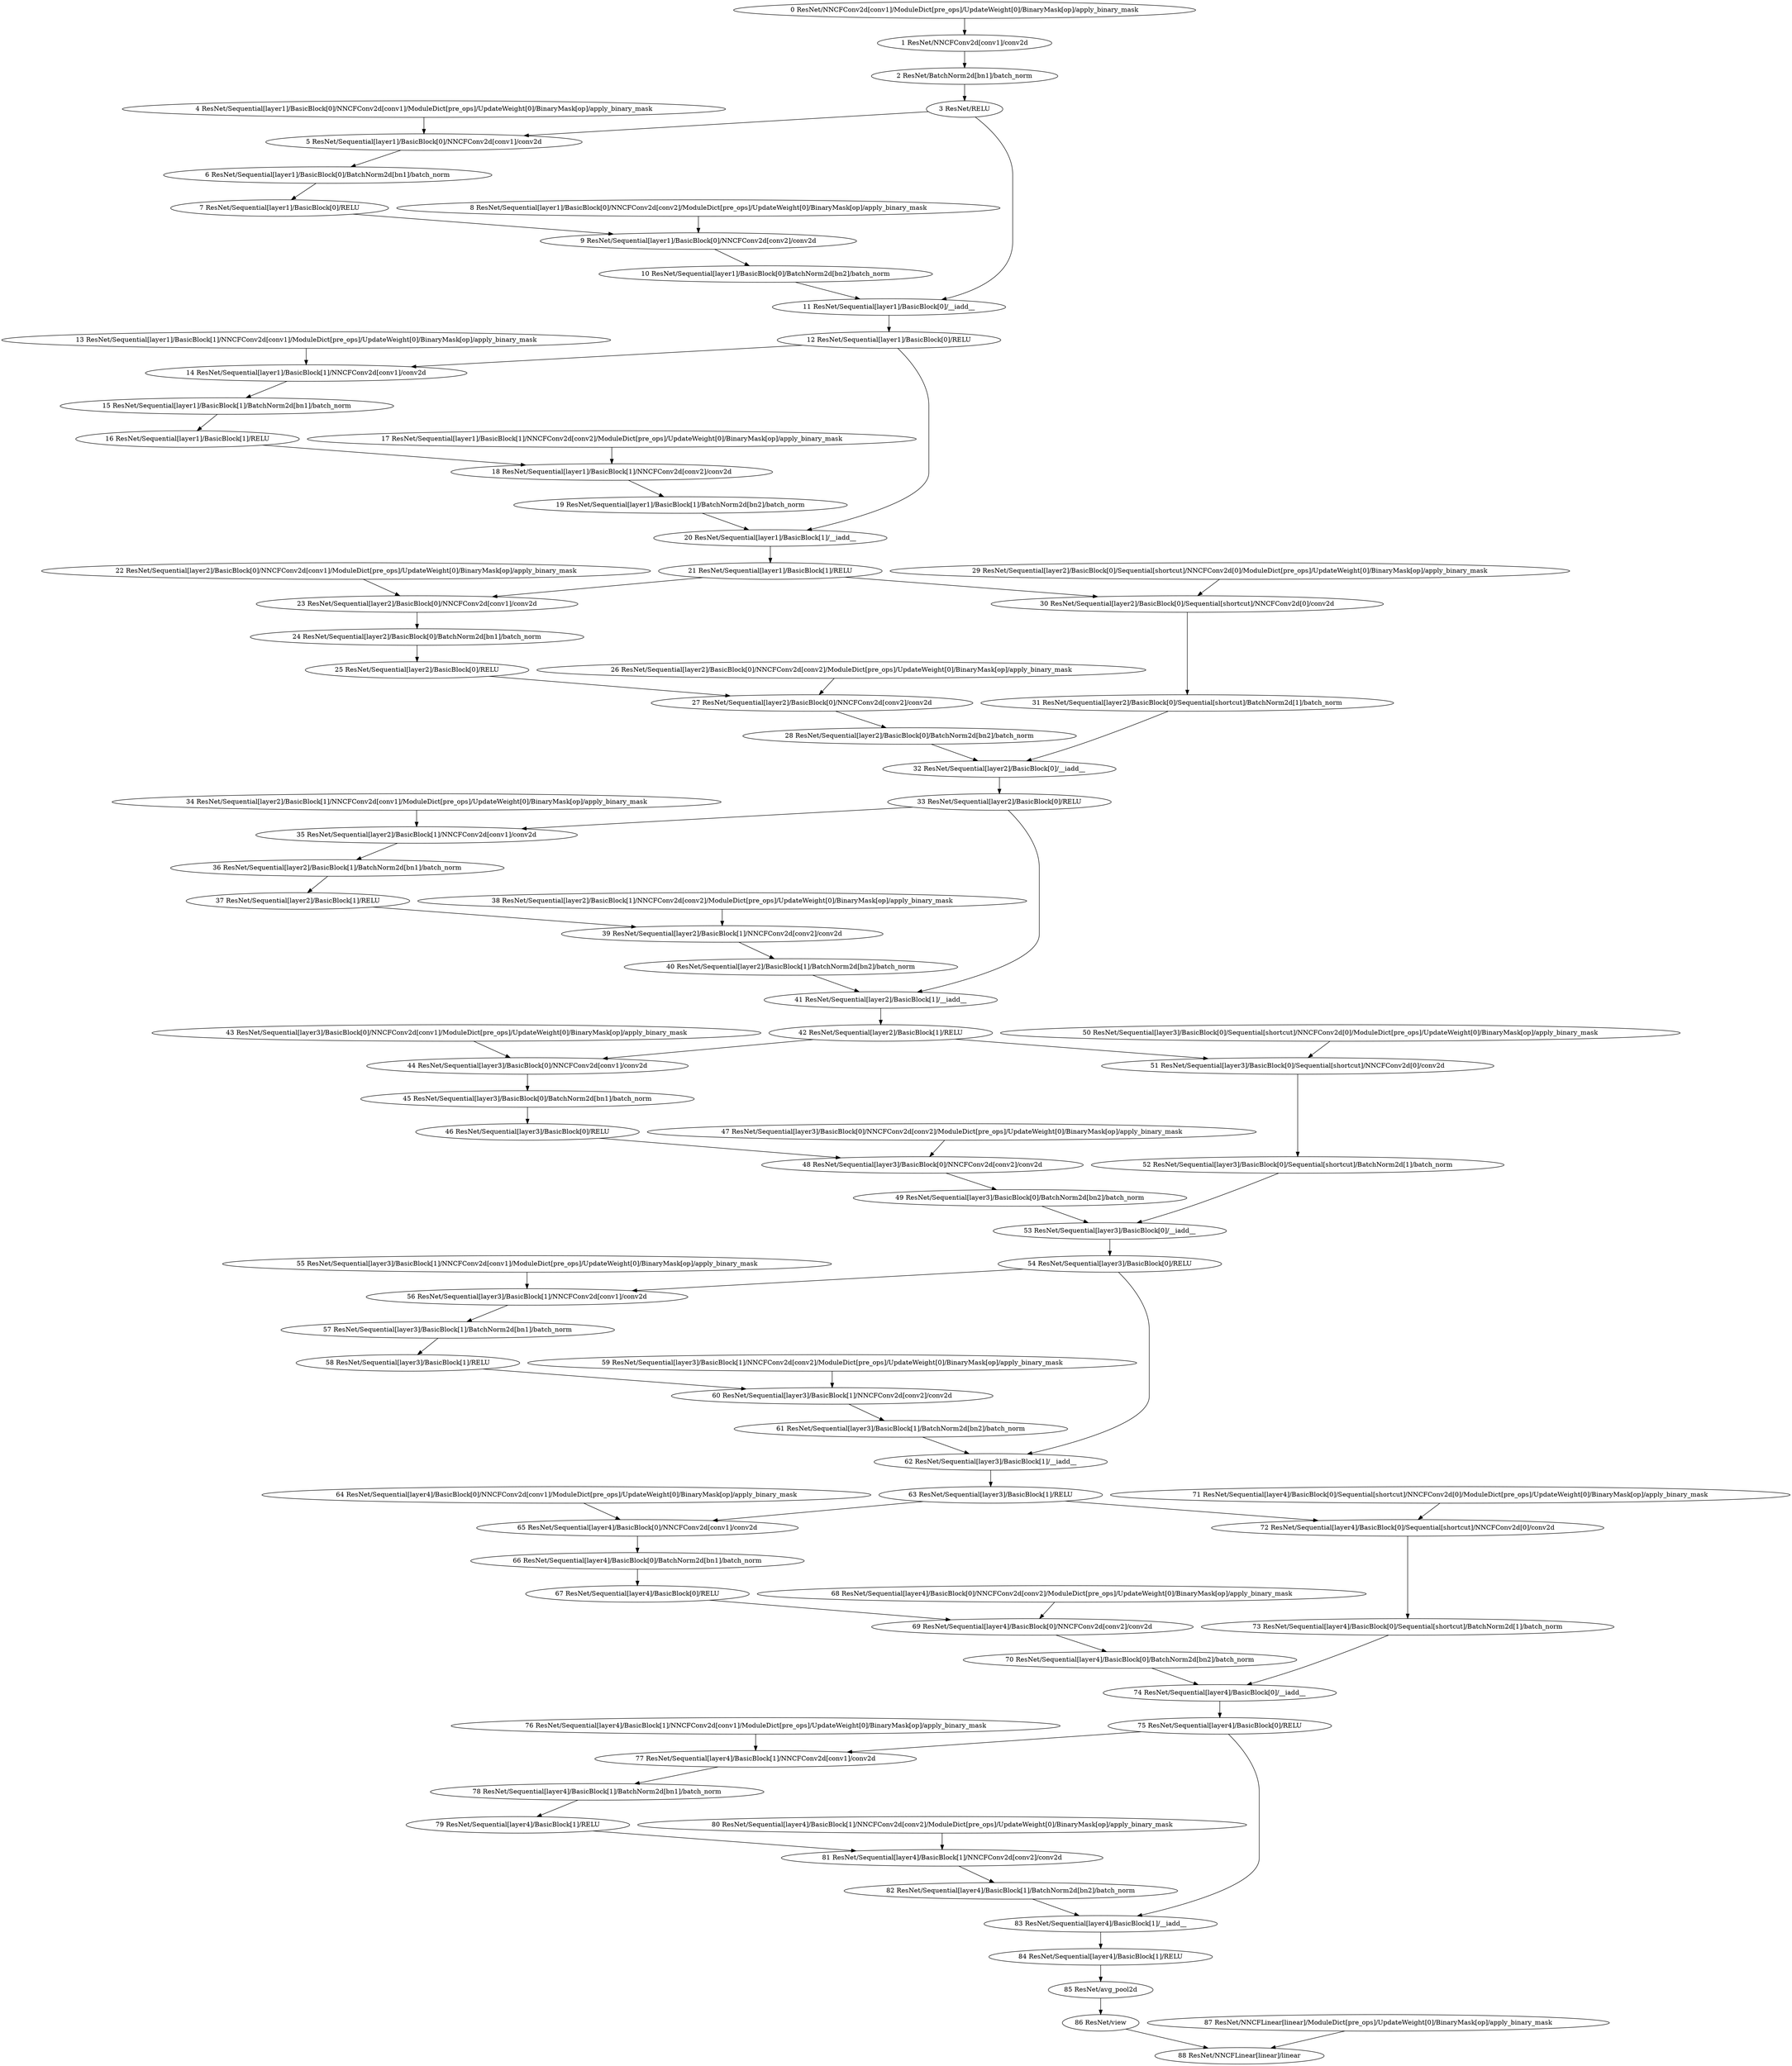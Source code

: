 strict digraph  {
"0 ResNet/NNCFConv2d[conv1]/ModuleDict[pre_ops]/UpdateWeight[0]/BinaryMask[op]/apply_binary_mask" [id=0, scope="ResNet/NNCFConv2d[conv1]/ModuleDict[pre_ops]/UpdateWeight[0]/BinaryMask[op]", type=apply_binary_mask];
"1 ResNet/NNCFConv2d[conv1]/conv2d" [id=1, scope="ResNet/NNCFConv2d[conv1]", type=conv2d];
"2 ResNet/BatchNorm2d[bn1]/batch_norm" [id=2, scope="ResNet/BatchNorm2d[bn1]", type=batch_norm];
"3 ResNet/RELU" [id=3, scope=ResNet, type=RELU];
"4 ResNet/Sequential[layer1]/BasicBlock[0]/NNCFConv2d[conv1]/ModuleDict[pre_ops]/UpdateWeight[0]/BinaryMask[op]/apply_binary_mask" [id=4, scope="ResNet/Sequential[layer1]/BasicBlock[0]/NNCFConv2d[conv1]/ModuleDict[pre_ops]/UpdateWeight[0]/BinaryMask[op]", type=apply_binary_mask];
"5 ResNet/Sequential[layer1]/BasicBlock[0]/NNCFConv2d[conv1]/conv2d" [id=5, scope="ResNet/Sequential[layer1]/BasicBlock[0]/NNCFConv2d[conv1]", type=conv2d];
"6 ResNet/Sequential[layer1]/BasicBlock[0]/BatchNorm2d[bn1]/batch_norm" [id=6, scope="ResNet/Sequential[layer1]/BasicBlock[0]/BatchNorm2d[bn1]", type=batch_norm];
"7 ResNet/Sequential[layer1]/BasicBlock[0]/RELU" [id=7, scope="ResNet/Sequential[layer1]/BasicBlock[0]", type=RELU];
"8 ResNet/Sequential[layer1]/BasicBlock[0]/NNCFConv2d[conv2]/ModuleDict[pre_ops]/UpdateWeight[0]/BinaryMask[op]/apply_binary_mask" [id=8, scope="ResNet/Sequential[layer1]/BasicBlock[0]/NNCFConv2d[conv2]/ModuleDict[pre_ops]/UpdateWeight[0]/BinaryMask[op]", type=apply_binary_mask];
"9 ResNet/Sequential[layer1]/BasicBlock[0]/NNCFConv2d[conv2]/conv2d" [id=9, scope="ResNet/Sequential[layer1]/BasicBlock[0]/NNCFConv2d[conv2]", type=conv2d];
"10 ResNet/Sequential[layer1]/BasicBlock[0]/BatchNorm2d[bn2]/batch_norm" [id=10, scope="ResNet/Sequential[layer1]/BasicBlock[0]/BatchNorm2d[bn2]", type=batch_norm];
"11 ResNet/Sequential[layer1]/BasicBlock[0]/__iadd__" [id=11, scope="ResNet/Sequential[layer1]/BasicBlock[0]", type=__iadd__];
"12 ResNet/Sequential[layer1]/BasicBlock[0]/RELU" [id=12, scope="ResNet/Sequential[layer1]/BasicBlock[0]", type=RELU];
"13 ResNet/Sequential[layer1]/BasicBlock[1]/NNCFConv2d[conv1]/ModuleDict[pre_ops]/UpdateWeight[0]/BinaryMask[op]/apply_binary_mask" [id=13, scope="ResNet/Sequential[layer1]/BasicBlock[1]/NNCFConv2d[conv1]/ModuleDict[pre_ops]/UpdateWeight[0]/BinaryMask[op]", type=apply_binary_mask];
"14 ResNet/Sequential[layer1]/BasicBlock[1]/NNCFConv2d[conv1]/conv2d" [id=14, scope="ResNet/Sequential[layer1]/BasicBlock[1]/NNCFConv2d[conv1]", type=conv2d];
"15 ResNet/Sequential[layer1]/BasicBlock[1]/BatchNorm2d[bn1]/batch_norm" [id=15, scope="ResNet/Sequential[layer1]/BasicBlock[1]/BatchNorm2d[bn1]", type=batch_norm];
"16 ResNet/Sequential[layer1]/BasicBlock[1]/RELU" [id=16, scope="ResNet/Sequential[layer1]/BasicBlock[1]", type=RELU];
"17 ResNet/Sequential[layer1]/BasicBlock[1]/NNCFConv2d[conv2]/ModuleDict[pre_ops]/UpdateWeight[0]/BinaryMask[op]/apply_binary_mask" [id=17, scope="ResNet/Sequential[layer1]/BasicBlock[1]/NNCFConv2d[conv2]/ModuleDict[pre_ops]/UpdateWeight[0]/BinaryMask[op]", type=apply_binary_mask];
"18 ResNet/Sequential[layer1]/BasicBlock[1]/NNCFConv2d[conv2]/conv2d" [id=18, scope="ResNet/Sequential[layer1]/BasicBlock[1]/NNCFConv2d[conv2]", type=conv2d];
"19 ResNet/Sequential[layer1]/BasicBlock[1]/BatchNorm2d[bn2]/batch_norm" [id=19, scope="ResNet/Sequential[layer1]/BasicBlock[1]/BatchNorm2d[bn2]", type=batch_norm];
"20 ResNet/Sequential[layer1]/BasicBlock[1]/__iadd__" [id=20, scope="ResNet/Sequential[layer1]/BasicBlock[1]", type=__iadd__];
"21 ResNet/Sequential[layer1]/BasicBlock[1]/RELU" [id=21, scope="ResNet/Sequential[layer1]/BasicBlock[1]", type=RELU];
"22 ResNet/Sequential[layer2]/BasicBlock[0]/NNCFConv2d[conv1]/ModuleDict[pre_ops]/UpdateWeight[0]/BinaryMask[op]/apply_binary_mask" [id=22, scope="ResNet/Sequential[layer2]/BasicBlock[0]/NNCFConv2d[conv1]/ModuleDict[pre_ops]/UpdateWeight[0]/BinaryMask[op]", type=apply_binary_mask];
"23 ResNet/Sequential[layer2]/BasicBlock[0]/NNCFConv2d[conv1]/conv2d" [id=23, scope="ResNet/Sequential[layer2]/BasicBlock[0]/NNCFConv2d[conv1]", type=conv2d];
"24 ResNet/Sequential[layer2]/BasicBlock[0]/BatchNorm2d[bn1]/batch_norm" [id=24, scope="ResNet/Sequential[layer2]/BasicBlock[0]/BatchNorm2d[bn1]", type=batch_norm];
"25 ResNet/Sequential[layer2]/BasicBlock[0]/RELU" [id=25, scope="ResNet/Sequential[layer2]/BasicBlock[0]", type=RELU];
"26 ResNet/Sequential[layer2]/BasicBlock[0]/NNCFConv2d[conv2]/ModuleDict[pre_ops]/UpdateWeight[0]/BinaryMask[op]/apply_binary_mask" [id=26, scope="ResNet/Sequential[layer2]/BasicBlock[0]/NNCFConv2d[conv2]/ModuleDict[pre_ops]/UpdateWeight[0]/BinaryMask[op]", type=apply_binary_mask];
"27 ResNet/Sequential[layer2]/BasicBlock[0]/NNCFConv2d[conv2]/conv2d" [id=27, scope="ResNet/Sequential[layer2]/BasicBlock[0]/NNCFConv2d[conv2]", type=conv2d];
"28 ResNet/Sequential[layer2]/BasicBlock[0]/BatchNorm2d[bn2]/batch_norm" [id=28, scope="ResNet/Sequential[layer2]/BasicBlock[0]/BatchNorm2d[bn2]", type=batch_norm];
"29 ResNet/Sequential[layer2]/BasicBlock[0]/Sequential[shortcut]/NNCFConv2d[0]/ModuleDict[pre_ops]/UpdateWeight[0]/BinaryMask[op]/apply_binary_mask" [id=29, scope="ResNet/Sequential[layer2]/BasicBlock[0]/Sequential[shortcut]/NNCFConv2d[0]/ModuleDict[pre_ops]/UpdateWeight[0]/BinaryMask[op]", type=apply_binary_mask];
"30 ResNet/Sequential[layer2]/BasicBlock[0]/Sequential[shortcut]/NNCFConv2d[0]/conv2d" [id=30, scope="ResNet/Sequential[layer2]/BasicBlock[0]/Sequential[shortcut]/NNCFConv2d[0]", type=conv2d];
"31 ResNet/Sequential[layer2]/BasicBlock[0]/Sequential[shortcut]/BatchNorm2d[1]/batch_norm" [id=31, scope="ResNet/Sequential[layer2]/BasicBlock[0]/Sequential[shortcut]/BatchNorm2d[1]", type=batch_norm];
"32 ResNet/Sequential[layer2]/BasicBlock[0]/__iadd__" [id=32, scope="ResNet/Sequential[layer2]/BasicBlock[0]", type=__iadd__];
"33 ResNet/Sequential[layer2]/BasicBlock[0]/RELU" [id=33, scope="ResNet/Sequential[layer2]/BasicBlock[0]", type=RELU];
"34 ResNet/Sequential[layer2]/BasicBlock[1]/NNCFConv2d[conv1]/ModuleDict[pre_ops]/UpdateWeight[0]/BinaryMask[op]/apply_binary_mask" [id=34, scope="ResNet/Sequential[layer2]/BasicBlock[1]/NNCFConv2d[conv1]/ModuleDict[pre_ops]/UpdateWeight[0]/BinaryMask[op]", type=apply_binary_mask];
"35 ResNet/Sequential[layer2]/BasicBlock[1]/NNCFConv2d[conv1]/conv2d" [id=35, scope="ResNet/Sequential[layer2]/BasicBlock[1]/NNCFConv2d[conv1]", type=conv2d];
"36 ResNet/Sequential[layer2]/BasicBlock[1]/BatchNorm2d[bn1]/batch_norm" [id=36, scope="ResNet/Sequential[layer2]/BasicBlock[1]/BatchNorm2d[bn1]", type=batch_norm];
"37 ResNet/Sequential[layer2]/BasicBlock[1]/RELU" [id=37, scope="ResNet/Sequential[layer2]/BasicBlock[1]", type=RELU];
"38 ResNet/Sequential[layer2]/BasicBlock[1]/NNCFConv2d[conv2]/ModuleDict[pre_ops]/UpdateWeight[0]/BinaryMask[op]/apply_binary_mask" [id=38, scope="ResNet/Sequential[layer2]/BasicBlock[1]/NNCFConv2d[conv2]/ModuleDict[pre_ops]/UpdateWeight[0]/BinaryMask[op]", type=apply_binary_mask];
"39 ResNet/Sequential[layer2]/BasicBlock[1]/NNCFConv2d[conv2]/conv2d" [id=39, scope="ResNet/Sequential[layer2]/BasicBlock[1]/NNCFConv2d[conv2]", type=conv2d];
"40 ResNet/Sequential[layer2]/BasicBlock[1]/BatchNorm2d[bn2]/batch_norm" [id=40, scope="ResNet/Sequential[layer2]/BasicBlock[1]/BatchNorm2d[bn2]", type=batch_norm];
"41 ResNet/Sequential[layer2]/BasicBlock[1]/__iadd__" [id=41, scope="ResNet/Sequential[layer2]/BasicBlock[1]", type=__iadd__];
"42 ResNet/Sequential[layer2]/BasicBlock[1]/RELU" [id=42, scope="ResNet/Sequential[layer2]/BasicBlock[1]", type=RELU];
"43 ResNet/Sequential[layer3]/BasicBlock[0]/NNCFConv2d[conv1]/ModuleDict[pre_ops]/UpdateWeight[0]/BinaryMask[op]/apply_binary_mask" [id=43, scope="ResNet/Sequential[layer3]/BasicBlock[0]/NNCFConv2d[conv1]/ModuleDict[pre_ops]/UpdateWeight[0]/BinaryMask[op]", type=apply_binary_mask];
"44 ResNet/Sequential[layer3]/BasicBlock[0]/NNCFConv2d[conv1]/conv2d" [id=44, scope="ResNet/Sequential[layer3]/BasicBlock[0]/NNCFConv2d[conv1]", type=conv2d];
"45 ResNet/Sequential[layer3]/BasicBlock[0]/BatchNorm2d[bn1]/batch_norm" [id=45, scope="ResNet/Sequential[layer3]/BasicBlock[0]/BatchNorm2d[bn1]", type=batch_norm];
"46 ResNet/Sequential[layer3]/BasicBlock[0]/RELU" [id=46, scope="ResNet/Sequential[layer3]/BasicBlock[0]", type=RELU];
"47 ResNet/Sequential[layer3]/BasicBlock[0]/NNCFConv2d[conv2]/ModuleDict[pre_ops]/UpdateWeight[0]/BinaryMask[op]/apply_binary_mask" [id=47, scope="ResNet/Sequential[layer3]/BasicBlock[0]/NNCFConv2d[conv2]/ModuleDict[pre_ops]/UpdateWeight[0]/BinaryMask[op]", type=apply_binary_mask];
"48 ResNet/Sequential[layer3]/BasicBlock[0]/NNCFConv2d[conv2]/conv2d" [id=48, scope="ResNet/Sequential[layer3]/BasicBlock[0]/NNCFConv2d[conv2]", type=conv2d];
"49 ResNet/Sequential[layer3]/BasicBlock[0]/BatchNorm2d[bn2]/batch_norm" [id=49, scope="ResNet/Sequential[layer3]/BasicBlock[0]/BatchNorm2d[bn2]", type=batch_norm];
"50 ResNet/Sequential[layer3]/BasicBlock[0]/Sequential[shortcut]/NNCFConv2d[0]/ModuleDict[pre_ops]/UpdateWeight[0]/BinaryMask[op]/apply_binary_mask" [id=50, scope="ResNet/Sequential[layer3]/BasicBlock[0]/Sequential[shortcut]/NNCFConv2d[0]/ModuleDict[pre_ops]/UpdateWeight[0]/BinaryMask[op]", type=apply_binary_mask];
"51 ResNet/Sequential[layer3]/BasicBlock[0]/Sequential[shortcut]/NNCFConv2d[0]/conv2d" [id=51, scope="ResNet/Sequential[layer3]/BasicBlock[0]/Sequential[shortcut]/NNCFConv2d[0]", type=conv2d];
"52 ResNet/Sequential[layer3]/BasicBlock[0]/Sequential[shortcut]/BatchNorm2d[1]/batch_norm" [id=52, scope="ResNet/Sequential[layer3]/BasicBlock[0]/Sequential[shortcut]/BatchNorm2d[1]", type=batch_norm];
"53 ResNet/Sequential[layer3]/BasicBlock[0]/__iadd__" [id=53, scope="ResNet/Sequential[layer3]/BasicBlock[0]", type=__iadd__];
"54 ResNet/Sequential[layer3]/BasicBlock[0]/RELU" [id=54, scope="ResNet/Sequential[layer3]/BasicBlock[0]", type=RELU];
"55 ResNet/Sequential[layer3]/BasicBlock[1]/NNCFConv2d[conv1]/ModuleDict[pre_ops]/UpdateWeight[0]/BinaryMask[op]/apply_binary_mask" [id=55, scope="ResNet/Sequential[layer3]/BasicBlock[1]/NNCFConv2d[conv1]/ModuleDict[pre_ops]/UpdateWeight[0]/BinaryMask[op]", type=apply_binary_mask];
"56 ResNet/Sequential[layer3]/BasicBlock[1]/NNCFConv2d[conv1]/conv2d" [id=56, scope="ResNet/Sequential[layer3]/BasicBlock[1]/NNCFConv2d[conv1]", type=conv2d];
"57 ResNet/Sequential[layer3]/BasicBlock[1]/BatchNorm2d[bn1]/batch_norm" [id=57, scope="ResNet/Sequential[layer3]/BasicBlock[1]/BatchNorm2d[bn1]", type=batch_norm];
"58 ResNet/Sequential[layer3]/BasicBlock[1]/RELU" [id=58, scope="ResNet/Sequential[layer3]/BasicBlock[1]", type=RELU];
"59 ResNet/Sequential[layer3]/BasicBlock[1]/NNCFConv2d[conv2]/ModuleDict[pre_ops]/UpdateWeight[0]/BinaryMask[op]/apply_binary_mask" [id=59, scope="ResNet/Sequential[layer3]/BasicBlock[1]/NNCFConv2d[conv2]/ModuleDict[pre_ops]/UpdateWeight[0]/BinaryMask[op]", type=apply_binary_mask];
"60 ResNet/Sequential[layer3]/BasicBlock[1]/NNCFConv2d[conv2]/conv2d" [id=60, scope="ResNet/Sequential[layer3]/BasicBlock[1]/NNCFConv2d[conv2]", type=conv2d];
"61 ResNet/Sequential[layer3]/BasicBlock[1]/BatchNorm2d[bn2]/batch_norm" [id=61, scope="ResNet/Sequential[layer3]/BasicBlock[1]/BatchNorm2d[bn2]", type=batch_norm];
"62 ResNet/Sequential[layer3]/BasicBlock[1]/__iadd__" [id=62, scope="ResNet/Sequential[layer3]/BasicBlock[1]", type=__iadd__];
"63 ResNet/Sequential[layer3]/BasicBlock[1]/RELU" [id=63, scope="ResNet/Sequential[layer3]/BasicBlock[1]", type=RELU];
"64 ResNet/Sequential[layer4]/BasicBlock[0]/NNCFConv2d[conv1]/ModuleDict[pre_ops]/UpdateWeight[0]/BinaryMask[op]/apply_binary_mask" [id=64, scope="ResNet/Sequential[layer4]/BasicBlock[0]/NNCFConv2d[conv1]/ModuleDict[pre_ops]/UpdateWeight[0]/BinaryMask[op]", type=apply_binary_mask];
"65 ResNet/Sequential[layer4]/BasicBlock[0]/NNCFConv2d[conv1]/conv2d" [id=65, scope="ResNet/Sequential[layer4]/BasicBlock[0]/NNCFConv2d[conv1]", type=conv2d];
"66 ResNet/Sequential[layer4]/BasicBlock[0]/BatchNorm2d[bn1]/batch_norm" [id=66, scope="ResNet/Sequential[layer4]/BasicBlock[0]/BatchNorm2d[bn1]", type=batch_norm];
"67 ResNet/Sequential[layer4]/BasicBlock[0]/RELU" [id=67, scope="ResNet/Sequential[layer4]/BasicBlock[0]", type=RELU];
"68 ResNet/Sequential[layer4]/BasicBlock[0]/NNCFConv2d[conv2]/ModuleDict[pre_ops]/UpdateWeight[0]/BinaryMask[op]/apply_binary_mask" [id=68, scope="ResNet/Sequential[layer4]/BasicBlock[0]/NNCFConv2d[conv2]/ModuleDict[pre_ops]/UpdateWeight[0]/BinaryMask[op]", type=apply_binary_mask];
"69 ResNet/Sequential[layer4]/BasicBlock[0]/NNCFConv2d[conv2]/conv2d" [id=69, scope="ResNet/Sequential[layer4]/BasicBlock[0]/NNCFConv2d[conv2]", type=conv2d];
"70 ResNet/Sequential[layer4]/BasicBlock[0]/BatchNorm2d[bn2]/batch_norm" [id=70, scope="ResNet/Sequential[layer4]/BasicBlock[0]/BatchNorm2d[bn2]", type=batch_norm];
"71 ResNet/Sequential[layer4]/BasicBlock[0]/Sequential[shortcut]/NNCFConv2d[0]/ModuleDict[pre_ops]/UpdateWeight[0]/BinaryMask[op]/apply_binary_mask" [id=71, scope="ResNet/Sequential[layer4]/BasicBlock[0]/Sequential[shortcut]/NNCFConv2d[0]/ModuleDict[pre_ops]/UpdateWeight[0]/BinaryMask[op]", type=apply_binary_mask];
"72 ResNet/Sequential[layer4]/BasicBlock[0]/Sequential[shortcut]/NNCFConv2d[0]/conv2d" [id=72, scope="ResNet/Sequential[layer4]/BasicBlock[0]/Sequential[shortcut]/NNCFConv2d[0]", type=conv2d];
"73 ResNet/Sequential[layer4]/BasicBlock[0]/Sequential[shortcut]/BatchNorm2d[1]/batch_norm" [id=73, scope="ResNet/Sequential[layer4]/BasicBlock[0]/Sequential[shortcut]/BatchNorm2d[1]", type=batch_norm];
"74 ResNet/Sequential[layer4]/BasicBlock[0]/__iadd__" [id=74, scope="ResNet/Sequential[layer4]/BasicBlock[0]", type=__iadd__];
"75 ResNet/Sequential[layer4]/BasicBlock[0]/RELU" [id=75, scope="ResNet/Sequential[layer4]/BasicBlock[0]", type=RELU];
"76 ResNet/Sequential[layer4]/BasicBlock[1]/NNCFConv2d[conv1]/ModuleDict[pre_ops]/UpdateWeight[0]/BinaryMask[op]/apply_binary_mask" [id=76, scope="ResNet/Sequential[layer4]/BasicBlock[1]/NNCFConv2d[conv1]/ModuleDict[pre_ops]/UpdateWeight[0]/BinaryMask[op]", type=apply_binary_mask];
"77 ResNet/Sequential[layer4]/BasicBlock[1]/NNCFConv2d[conv1]/conv2d" [id=77, scope="ResNet/Sequential[layer4]/BasicBlock[1]/NNCFConv2d[conv1]", type=conv2d];
"78 ResNet/Sequential[layer4]/BasicBlock[1]/BatchNorm2d[bn1]/batch_norm" [id=78, scope="ResNet/Sequential[layer4]/BasicBlock[1]/BatchNorm2d[bn1]", type=batch_norm];
"79 ResNet/Sequential[layer4]/BasicBlock[1]/RELU" [id=79, scope="ResNet/Sequential[layer4]/BasicBlock[1]", type=RELU];
"80 ResNet/Sequential[layer4]/BasicBlock[1]/NNCFConv2d[conv2]/ModuleDict[pre_ops]/UpdateWeight[0]/BinaryMask[op]/apply_binary_mask" [id=80, scope="ResNet/Sequential[layer4]/BasicBlock[1]/NNCFConv2d[conv2]/ModuleDict[pre_ops]/UpdateWeight[0]/BinaryMask[op]", type=apply_binary_mask];
"81 ResNet/Sequential[layer4]/BasicBlock[1]/NNCFConv2d[conv2]/conv2d" [id=81, scope="ResNet/Sequential[layer4]/BasicBlock[1]/NNCFConv2d[conv2]", type=conv2d];
"82 ResNet/Sequential[layer4]/BasicBlock[1]/BatchNorm2d[bn2]/batch_norm" [id=82, scope="ResNet/Sequential[layer4]/BasicBlock[1]/BatchNorm2d[bn2]", type=batch_norm];
"83 ResNet/Sequential[layer4]/BasicBlock[1]/__iadd__" [id=83, scope="ResNet/Sequential[layer4]/BasicBlock[1]", type=__iadd__];
"84 ResNet/Sequential[layer4]/BasicBlock[1]/RELU" [id=84, scope="ResNet/Sequential[layer4]/BasicBlock[1]", type=RELU];
"85 ResNet/avg_pool2d" [id=85, scope=ResNet, type=avg_pool2d];
"86 ResNet/view" [id=86, scope=ResNet, type=view];
"87 ResNet/NNCFLinear[linear]/ModuleDict[pre_ops]/UpdateWeight[0]/BinaryMask[op]/apply_binary_mask" [id=87, scope="ResNet/NNCFLinear[linear]/ModuleDict[pre_ops]/UpdateWeight[0]/BinaryMask[op]", type=apply_binary_mask];
"88 ResNet/NNCFLinear[linear]/linear" [id=88, scope="ResNet/NNCFLinear[linear]", type=linear];
"0 ResNet/NNCFConv2d[conv1]/ModuleDict[pre_ops]/UpdateWeight[0]/BinaryMask[op]/apply_binary_mask" -> "1 ResNet/NNCFConv2d[conv1]/conv2d";
"1 ResNet/NNCFConv2d[conv1]/conv2d" -> "2 ResNet/BatchNorm2d[bn1]/batch_norm";
"2 ResNet/BatchNorm2d[bn1]/batch_norm" -> "3 ResNet/RELU";
"3 ResNet/RELU" -> "5 ResNet/Sequential[layer1]/BasicBlock[0]/NNCFConv2d[conv1]/conv2d";
"4 ResNet/Sequential[layer1]/BasicBlock[0]/NNCFConv2d[conv1]/ModuleDict[pre_ops]/UpdateWeight[0]/BinaryMask[op]/apply_binary_mask" -> "5 ResNet/Sequential[layer1]/BasicBlock[0]/NNCFConv2d[conv1]/conv2d";
"5 ResNet/Sequential[layer1]/BasicBlock[0]/NNCFConv2d[conv1]/conv2d" -> "6 ResNet/Sequential[layer1]/BasicBlock[0]/BatchNorm2d[bn1]/batch_norm";
"6 ResNet/Sequential[layer1]/BasicBlock[0]/BatchNorm2d[bn1]/batch_norm" -> "7 ResNet/Sequential[layer1]/BasicBlock[0]/RELU";
"7 ResNet/Sequential[layer1]/BasicBlock[0]/RELU" -> "9 ResNet/Sequential[layer1]/BasicBlock[0]/NNCFConv2d[conv2]/conv2d";
"8 ResNet/Sequential[layer1]/BasicBlock[0]/NNCFConv2d[conv2]/ModuleDict[pre_ops]/UpdateWeight[0]/BinaryMask[op]/apply_binary_mask" -> "9 ResNet/Sequential[layer1]/BasicBlock[0]/NNCFConv2d[conv2]/conv2d";
"3 ResNet/RELU" -> "11 ResNet/Sequential[layer1]/BasicBlock[0]/__iadd__";
"9 ResNet/Sequential[layer1]/BasicBlock[0]/NNCFConv2d[conv2]/conv2d" -> "10 ResNet/Sequential[layer1]/BasicBlock[0]/BatchNorm2d[bn2]/batch_norm";
"10 ResNet/Sequential[layer1]/BasicBlock[0]/BatchNorm2d[bn2]/batch_norm" -> "11 ResNet/Sequential[layer1]/BasicBlock[0]/__iadd__";
"11 ResNet/Sequential[layer1]/BasicBlock[0]/__iadd__" -> "12 ResNet/Sequential[layer1]/BasicBlock[0]/RELU";
"12 ResNet/Sequential[layer1]/BasicBlock[0]/RELU" -> "14 ResNet/Sequential[layer1]/BasicBlock[1]/NNCFConv2d[conv1]/conv2d";
"12 ResNet/Sequential[layer1]/BasicBlock[0]/RELU" -> "20 ResNet/Sequential[layer1]/BasicBlock[1]/__iadd__";
"13 ResNet/Sequential[layer1]/BasicBlock[1]/NNCFConv2d[conv1]/ModuleDict[pre_ops]/UpdateWeight[0]/BinaryMask[op]/apply_binary_mask" -> "14 ResNet/Sequential[layer1]/BasicBlock[1]/NNCFConv2d[conv1]/conv2d";
"14 ResNet/Sequential[layer1]/BasicBlock[1]/NNCFConv2d[conv1]/conv2d" -> "15 ResNet/Sequential[layer1]/BasicBlock[1]/BatchNorm2d[bn1]/batch_norm";
"15 ResNet/Sequential[layer1]/BasicBlock[1]/BatchNorm2d[bn1]/batch_norm" -> "16 ResNet/Sequential[layer1]/BasicBlock[1]/RELU";
"16 ResNet/Sequential[layer1]/BasicBlock[1]/RELU" -> "18 ResNet/Sequential[layer1]/BasicBlock[1]/NNCFConv2d[conv2]/conv2d";
"17 ResNet/Sequential[layer1]/BasicBlock[1]/NNCFConv2d[conv2]/ModuleDict[pre_ops]/UpdateWeight[0]/BinaryMask[op]/apply_binary_mask" -> "18 ResNet/Sequential[layer1]/BasicBlock[1]/NNCFConv2d[conv2]/conv2d";
"18 ResNet/Sequential[layer1]/BasicBlock[1]/NNCFConv2d[conv2]/conv2d" -> "19 ResNet/Sequential[layer1]/BasicBlock[1]/BatchNorm2d[bn2]/batch_norm";
"19 ResNet/Sequential[layer1]/BasicBlock[1]/BatchNorm2d[bn2]/batch_norm" -> "20 ResNet/Sequential[layer1]/BasicBlock[1]/__iadd__";
"20 ResNet/Sequential[layer1]/BasicBlock[1]/__iadd__" -> "21 ResNet/Sequential[layer1]/BasicBlock[1]/RELU";
"21 ResNet/Sequential[layer1]/BasicBlock[1]/RELU" -> "23 ResNet/Sequential[layer2]/BasicBlock[0]/NNCFConv2d[conv1]/conv2d";
"21 ResNet/Sequential[layer1]/BasicBlock[1]/RELU" -> "30 ResNet/Sequential[layer2]/BasicBlock[0]/Sequential[shortcut]/NNCFConv2d[0]/conv2d";
"22 ResNet/Sequential[layer2]/BasicBlock[0]/NNCFConv2d[conv1]/ModuleDict[pre_ops]/UpdateWeight[0]/BinaryMask[op]/apply_binary_mask" -> "23 ResNet/Sequential[layer2]/BasicBlock[0]/NNCFConv2d[conv1]/conv2d";
"23 ResNet/Sequential[layer2]/BasicBlock[0]/NNCFConv2d[conv1]/conv2d" -> "24 ResNet/Sequential[layer2]/BasicBlock[0]/BatchNorm2d[bn1]/batch_norm";
"24 ResNet/Sequential[layer2]/BasicBlock[0]/BatchNorm2d[bn1]/batch_norm" -> "25 ResNet/Sequential[layer2]/BasicBlock[0]/RELU";
"25 ResNet/Sequential[layer2]/BasicBlock[0]/RELU" -> "27 ResNet/Sequential[layer2]/BasicBlock[0]/NNCFConv2d[conv2]/conv2d";
"26 ResNet/Sequential[layer2]/BasicBlock[0]/NNCFConv2d[conv2]/ModuleDict[pre_ops]/UpdateWeight[0]/BinaryMask[op]/apply_binary_mask" -> "27 ResNet/Sequential[layer2]/BasicBlock[0]/NNCFConv2d[conv2]/conv2d";
"27 ResNet/Sequential[layer2]/BasicBlock[0]/NNCFConv2d[conv2]/conv2d" -> "28 ResNet/Sequential[layer2]/BasicBlock[0]/BatchNorm2d[bn2]/batch_norm";
"28 ResNet/Sequential[layer2]/BasicBlock[0]/BatchNorm2d[bn2]/batch_norm" -> "32 ResNet/Sequential[layer2]/BasicBlock[0]/__iadd__";
"29 ResNet/Sequential[layer2]/BasicBlock[0]/Sequential[shortcut]/NNCFConv2d[0]/ModuleDict[pre_ops]/UpdateWeight[0]/BinaryMask[op]/apply_binary_mask" -> "30 ResNet/Sequential[layer2]/BasicBlock[0]/Sequential[shortcut]/NNCFConv2d[0]/conv2d";
"30 ResNet/Sequential[layer2]/BasicBlock[0]/Sequential[shortcut]/NNCFConv2d[0]/conv2d" -> "31 ResNet/Sequential[layer2]/BasicBlock[0]/Sequential[shortcut]/BatchNorm2d[1]/batch_norm";
"31 ResNet/Sequential[layer2]/BasicBlock[0]/Sequential[shortcut]/BatchNorm2d[1]/batch_norm" -> "32 ResNet/Sequential[layer2]/BasicBlock[0]/__iadd__";
"32 ResNet/Sequential[layer2]/BasicBlock[0]/__iadd__" -> "33 ResNet/Sequential[layer2]/BasicBlock[0]/RELU";
"33 ResNet/Sequential[layer2]/BasicBlock[0]/RELU" -> "35 ResNet/Sequential[layer2]/BasicBlock[1]/NNCFConv2d[conv1]/conv2d";
"33 ResNet/Sequential[layer2]/BasicBlock[0]/RELU" -> "41 ResNet/Sequential[layer2]/BasicBlock[1]/__iadd__";
"34 ResNet/Sequential[layer2]/BasicBlock[1]/NNCFConv2d[conv1]/ModuleDict[pre_ops]/UpdateWeight[0]/BinaryMask[op]/apply_binary_mask" -> "35 ResNet/Sequential[layer2]/BasicBlock[1]/NNCFConv2d[conv1]/conv2d";
"35 ResNet/Sequential[layer2]/BasicBlock[1]/NNCFConv2d[conv1]/conv2d" -> "36 ResNet/Sequential[layer2]/BasicBlock[1]/BatchNorm2d[bn1]/batch_norm";
"36 ResNet/Sequential[layer2]/BasicBlock[1]/BatchNorm2d[bn1]/batch_norm" -> "37 ResNet/Sequential[layer2]/BasicBlock[1]/RELU";
"37 ResNet/Sequential[layer2]/BasicBlock[1]/RELU" -> "39 ResNet/Sequential[layer2]/BasicBlock[1]/NNCFConv2d[conv2]/conv2d";
"38 ResNet/Sequential[layer2]/BasicBlock[1]/NNCFConv2d[conv2]/ModuleDict[pre_ops]/UpdateWeight[0]/BinaryMask[op]/apply_binary_mask" -> "39 ResNet/Sequential[layer2]/BasicBlock[1]/NNCFConv2d[conv2]/conv2d";
"39 ResNet/Sequential[layer2]/BasicBlock[1]/NNCFConv2d[conv2]/conv2d" -> "40 ResNet/Sequential[layer2]/BasicBlock[1]/BatchNorm2d[bn2]/batch_norm";
"40 ResNet/Sequential[layer2]/BasicBlock[1]/BatchNorm2d[bn2]/batch_norm" -> "41 ResNet/Sequential[layer2]/BasicBlock[1]/__iadd__";
"41 ResNet/Sequential[layer2]/BasicBlock[1]/__iadd__" -> "42 ResNet/Sequential[layer2]/BasicBlock[1]/RELU";
"42 ResNet/Sequential[layer2]/BasicBlock[1]/RELU" -> "44 ResNet/Sequential[layer3]/BasicBlock[0]/NNCFConv2d[conv1]/conv2d";
"42 ResNet/Sequential[layer2]/BasicBlock[1]/RELU" -> "51 ResNet/Sequential[layer3]/BasicBlock[0]/Sequential[shortcut]/NNCFConv2d[0]/conv2d";
"43 ResNet/Sequential[layer3]/BasicBlock[0]/NNCFConv2d[conv1]/ModuleDict[pre_ops]/UpdateWeight[0]/BinaryMask[op]/apply_binary_mask" -> "44 ResNet/Sequential[layer3]/BasicBlock[0]/NNCFConv2d[conv1]/conv2d";
"44 ResNet/Sequential[layer3]/BasicBlock[0]/NNCFConv2d[conv1]/conv2d" -> "45 ResNet/Sequential[layer3]/BasicBlock[0]/BatchNorm2d[bn1]/batch_norm";
"45 ResNet/Sequential[layer3]/BasicBlock[0]/BatchNorm2d[bn1]/batch_norm" -> "46 ResNet/Sequential[layer3]/BasicBlock[0]/RELU";
"46 ResNet/Sequential[layer3]/BasicBlock[0]/RELU" -> "48 ResNet/Sequential[layer3]/BasicBlock[0]/NNCFConv2d[conv2]/conv2d";
"47 ResNet/Sequential[layer3]/BasicBlock[0]/NNCFConv2d[conv2]/ModuleDict[pre_ops]/UpdateWeight[0]/BinaryMask[op]/apply_binary_mask" -> "48 ResNet/Sequential[layer3]/BasicBlock[0]/NNCFConv2d[conv2]/conv2d";
"48 ResNet/Sequential[layer3]/BasicBlock[0]/NNCFConv2d[conv2]/conv2d" -> "49 ResNet/Sequential[layer3]/BasicBlock[0]/BatchNorm2d[bn2]/batch_norm";
"49 ResNet/Sequential[layer3]/BasicBlock[0]/BatchNorm2d[bn2]/batch_norm" -> "53 ResNet/Sequential[layer3]/BasicBlock[0]/__iadd__";
"50 ResNet/Sequential[layer3]/BasicBlock[0]/Sequential[shortcut]/NNCFConv2d[0]/ModuleDict[pre_ops]/UpdateWeight[0]/BinaryMask[op]/apply_binary_mask" -> "51 ResNet/Sequential[layer3]/BasicBlock[0]/Sequential[shortcut]/NNCFConv2d[0]/conv2d";
"51 ResNet/Sequential[layer3]/BasicBlock[0]/Sequential[shortcut]/NNCFConv2d[0]/conv2d" -> "52 ResNet/Sequential[layer3]/BasicBlock[0]/Sequential[shortcut]/BatchNorm2d[1]/batch_norm";
"52 ResNet/Sequential[layer3]/BasicBlock[0]/Sequential[shortcut]/BatchNorm2d[1]/batch_norm" -> "53 ResNet/Sequential[layer3]/BasicBlock[0]/__iadd__";
"53 ResNet/Sequential[layer3]/BasicBlock[0]/__iadd__" -> "54 ResNet/Sequential[layer3]/BasicBlock[0]/RELU";
"54 ResNet/Sequential[layer3]/BasicBlock[0]/RELU" -> "56 ResNet/Sequential[layer3]/BasicBlock[1]/NNCFConv2d[conv1]/conv2d";
"54 ResNet/Sequential[layer3]/BasicBlock[0]/RELU" -> "62 ResNet/Sequential[layer3]/BasicBlock[1]/__iadd__";
"55 ResNet/Sequential[layer3]/BasicBlock[1]/NNCFConv2d[conv1]/ModuleDict[pre_ops]/UpdateWeight[0]/BinaryMask[op]/apply_binary_mask" -> "56 ResNet/Sequential[layer3]/BasicBlock[1]/NNCFConv2d[conv1]/conv2d";
"56 ResNet/Sequential[layer3]/BasicBlock[1]/NNCFConv2d[conv1]/conv2d" -> "57 ResNet/Sequential[layer3]/BasicBlock[1]/BatchNorm2d[bn1]/batch_norm";
"57 ResNet/Sequential[layer3]/BasicBlock[1]/BatchNorm2d[bn1]/batch_norm" -> "58 ResNet/Sequential[layer3]/BasicBlock[1]/RELU";
"58 ResNet/Sequential[layer3]/BasicBlock[1]/RELU" -> "60 ResNet/Sequential[layer3]/BasicBlock[1]/NNCFConv2d[conv2]/conv2d";
"59 ResNet/Sequential[layer3]/BasicBlock[1]/NNCFConv2d[conv2]/ModuleDict[pre_ops]/UpdateWeight[0]/BinaryMask[op]/apply_binary_mask" -> "60 ResNet/Sequential[layer3]/BasicBlock[1]/NNCFConv2d[conv2]/conv2d";
"60 ResNet/Sequential[layer3]/BasicBlock[1]/NNCFConv2d[conv2]/conv2d" -> "61 ResNet/Sequential[layer3]/BasicBlock[1]/BatchNorm2d[bn2]/batch_norm";
"61 ResNet/Sequential[layer3]/BasicBlock[1]/BatchNorm2d[bn2]/batch_norm" -> "62 ResNet/Sequential[layer3]/BasicBlock[1]/__iadd__";
"62 ResNet/Sequential[layer3]/BasicBlock[1]/__iadd__" -> "63 ResNet/Sequential[layer3]/BasicBlock[1]/RELU";
"63 ResNet/Sequential[layer3]/BasicBlock[1]/RELU" -> "65 ResNet/Sequential[layer4]/BasicBlock[0]/NNCFConv2d[conv1]/conv2d";
"63 ResNet/Sequential[layer3]/BasicBlock[1]/RELU" -> "72 ResNet/Sequential[layer4]/BasicBlock[0]/Sequential[shortcut]/NNCFConv2d[0]/conv2d";
"64 ResNet/Sequential[layer4]/BasicBlock[0]/NNCFConv2d[conv1]/ModuleDict[pre_ops]/UpdateWeight[0]/BinaryMask[op]/apply_binary_mask" -> "65 ResNet/Sequential[layer4]/BasicBlock[0]/NNCFConv2d[conv1]/conv2d";
"65 ResNet/Sequential[layer4]/BasicBlock[0]/NNCFConv2d[conv1]/conv2d" -> "66 ResNet/Sequential[layer4]/BasicBlock[0]/BatchNorm2d[bn1]/batch_norm";
"66 ResNet/Sequential[layer4]/BasicBlock[0]/BatchNorm2d[bn1]/batch_norm" -> "67 ResNet/Sequential[layer4]/BasicBlock[0]/RELU";
"67 ResNet/Sequential[layer4]/BasicBlock[0]/RELU" -> "69 ResNet/Sequential[layer4]/BasicBlock[0]/NNCFConv2d[conv2]/conv2d";
"68 ResNet/Sequential[layer4]/BasicBlock[0]/NNCFConv2d[conv2]/ModuleDict[pre_ops]/UpdateWeight[0]/BinaryMask[op]/apply_binary_mask" -> "69 ResNet/Sequential[layer4]/BasicBlock[0]/NNCFConv2d[conv2]/conv2d";
"69 ResNet/Sequential[layer4]/BasicBlock[0]/NNCFConv2d[conv2]/conv2d" -> "70 ResNet/Sequential[layer4]/BasicBlock[0]/BatchNorm2d[bn2]/batch_norm";
"70 ResNet/Sequential[layer4]/BasicBlock[0]/BatchNorm2d[bn2]/batch_norm" -> "74 ResNet/Sequential[layer4]/BasicBlock[0]/__iadd__";
"71 ResNet/Sequential[layer4]/BasicBlock[0]/Sequential[shortcut]/NNCFConv2d[0]/ModuleDict[pre_ops]/UpdateWeight[0]/BinaryMask[op]/apply_binary_mask" -> "72 ResNet/Sequential[layer4]/BasicBlock[0]/Sequential[shortcut]/NNCFConv2d[0]/conv2d";
"72 ResNet/Sequential[layer4]/BasicBlock[0]/Sequential[shortcut]/NNCFConv2d[0]/conv2d" -> "73 ResNet/Sequential[layer4]/BasicBlock[0]/Sequential[shortcut]/BatchNorm2d[1]/batch_norm";
"73 ResNet/Sequential[layer4]/BasicBlock[0]/Sequential[shortcut]/BatchNorm2d[1]/batch_norm" -> "74 ResNet/Sequential[layer4]/BasicBlock[0]/__iadd__";
"74 ResNet/Sequential[layer4]/BasicBlock[0]/__iadd__" -> "75 ResNet/Sequential[layer4]/BasicBlock[0]/RELU";
"75 ResNet/Sequential[layer4]/BasicBlock[0]/RELU" -> "77 ResNet/Sequential[layer4]/BasicBlock[1]/NNCFConv2d[conv1]/conv2d";
"75 ResNet/Sequential[layer4]/BasicBlock[0]/RELU" -> "83 ResNet/Sequential[layer4]/BasicBlock[1]/__iadd__";
"76 ResNet/Sequential[layer4]/BasicBlock[1]/NNCFConv2d[conv1]/ModuleDict[pre_ops]/UpdateWeight[0]/BinaryMask[op]/apply_binary_mask" -> "77 ResNet/Sequential[layer4]/BasicBlock[1]/NNCFConv2d[conv1]/conv2d";
"77 ResNet/Sequential[layer4]/BasicBlock[1]/NNCFConv2d[conv1]/conv2d" -> "78 ResNet/Sequential[layer4]/BasicBlock[1]/BatchNorm2d[bn1]/batch_norm";
"78 ResNet/Sequential[layer4]/BasicBlock[1]/BatchNorm2d[bn1]/batch_norm" -> "79 ResNet/Sequential[layer4]/BasicBlock[1]/RELU";
"79 ResNet/Sequential[layer4]/BasicBlock[1]/RELU" -> "81 ResNet/Sequential[layer4]/BasicBlock[1]/NNCFConv2d[conv2]/conv2d";
"80 ResNet/Sequential[layer4]/BasicBlock[1]/NNCFConv2d[conv2]/ModuleDict[pre_ops]/UpdateWeight[0]/BinaryMask[op]/apply_binary_mask" -> "81 ResNet/Sequential[layer4]/BasicBlock[1]/NNCFConv2d[conv2]/conv2d";
"81 ResNet/Sequential[layer4]/BasicBlock[1]/NNCFConv2d[conv2]/conv2d" -> "82 ResNet/Sequential[layer4]/BasicBlock[1]/BatchNorm2d[bn2]/batch_norm";
"82 ResNet/Sequential[layer4]/BasicBlock[1]/BatchNorm2d[bn2]/batch_norm" -> "83 ResNet/Sequential[layer4]/BasicBlock[1]/__iadd__";
"83 ResNet/Sequential[layer4]/BasicBlock[1]/__iadd__" -> "84 ResNet/Sequential[layer4]/BasicBlock[1]/RELU";
"84 ResNet/Sequential[layer4]/BasicBlock[1]/RELU" -> "85 ResNet/avg_pool2d";
"85 ResNet/avg_pool2d" -> "86 ResNet/view";
"86 ResNet/view" -> "88 ResNet/NNCFLinear[linear]/linear";
"87 ResNet/NNCFLinear[linear]/ModuleDict[pre_ops]/UpdateWeight[0]/BinaryMask[op]/apply_binary_mask" -> "88 ResNet/NNCFLinear[linear]/linear";
}
